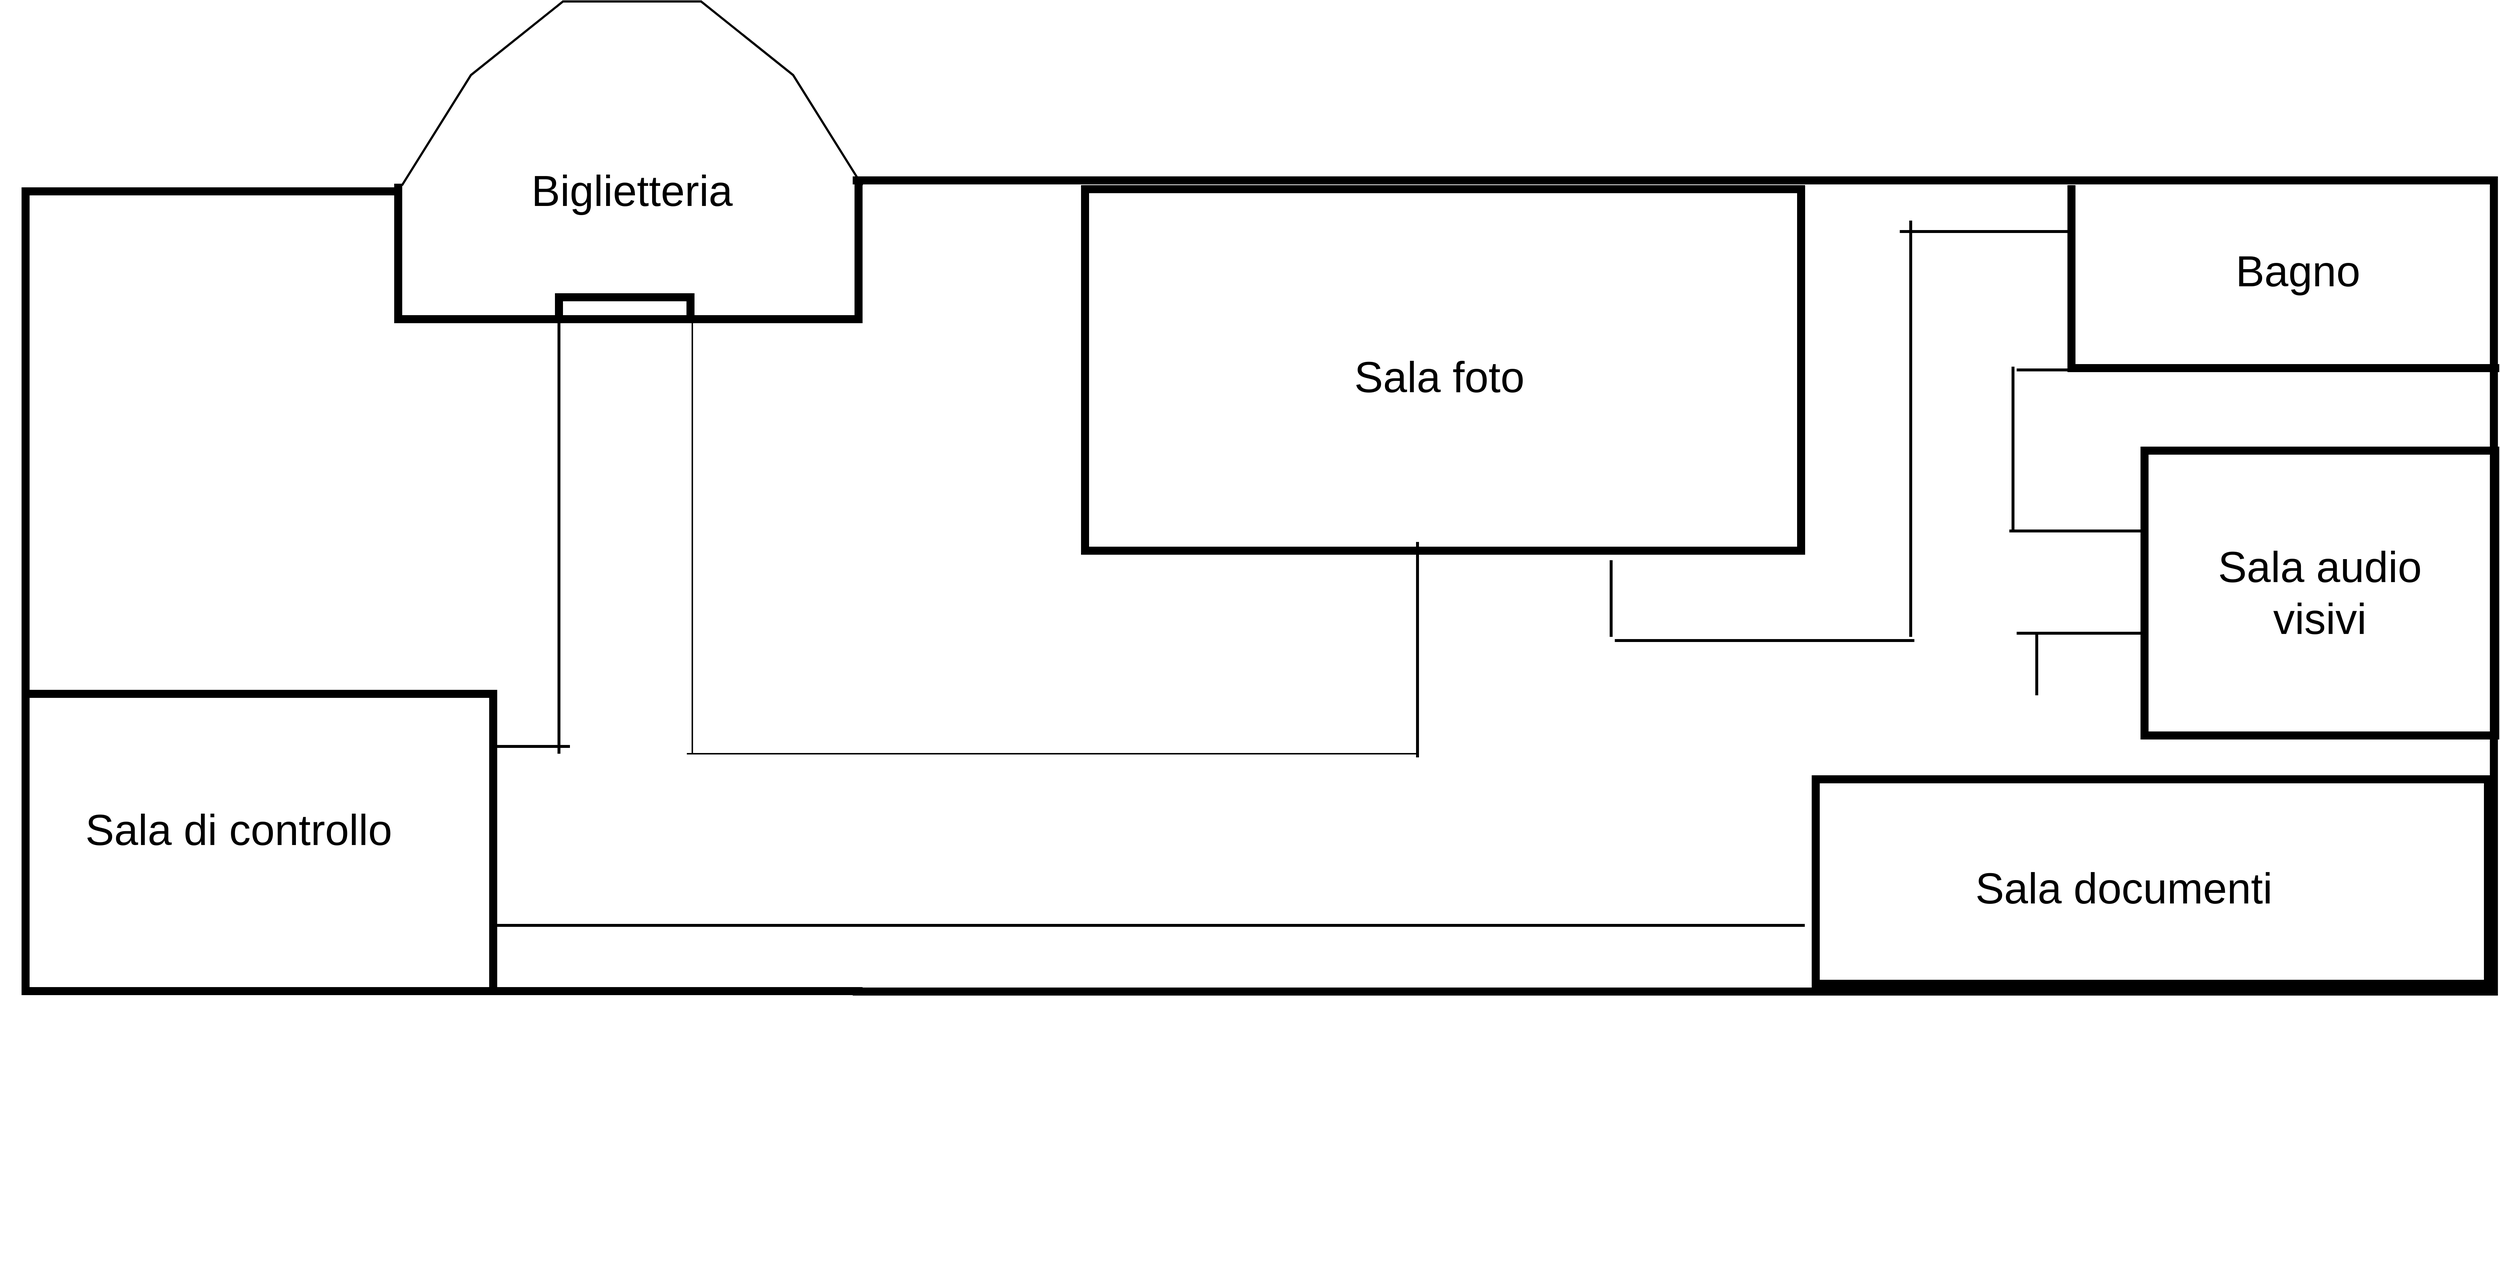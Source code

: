 <mxfile version="14.6.11" type="github">
  <diagram name="Page-1" id="38b20595-45e3-9b7f-d5ca-b57f44c5b66d">
    <mxGraphModel dx="5010" dy="3530" grid="1" gridSize="10" guides="1" tooltips="1" connect="1" arrows="1" fold="1" page="1" pageScale="1" pageWidth="1100" pageHeight="850" background="#ffffff" math="0" shadow="0">
      <root>
        <mxCell id="0" />
        <mxCell id="1" parent="0" />
        <mxCell id="48ef80bc37b76060-128" value="" style="verticalLabelPosition=bottom;html=1;verticalAlign=top;align=center;strokeWidth=1;shape=mxgraph.floorplan.wallU;fillColor=#000000;rounded=0;shadow=0;comic=0;fontFamily=Verdana;fontSize=12;rotation=90;" parent="1" vertex="1">
          <mxGeometry x="1452.51" y="-65" width="1120.62" height="2250.63" as="geometry" />
        </mxCell>
        <mxCell id="0ViuYaqTHa2aedugw1jy-3" value="" style="verticalLabelPosition=bottom;html=1;verticalAlign=top;align=center;shape=mxgraph.floorplan.windowBay;strokeWidth=3;aspect=fixed;direction=west;" vertex="1" parent="1">
          <mxGeometry x="270" y="260" width="630" height="252" as="geometry" />
        </mxCell>
        <mxCell id="0ViuYaqTHa2aedugw1jy-4" value="" style="verticalLabelPosition=bottom;html=1;verticalAlign=top;align=center;shape=mxgraph.floorplan.wall;fillColor=#000000;" vertex="1" parent="1">
          <mxGeometry x="-250" y="510" width="510" height="20" as="geometry" />
        </mxCell>
        <mxCell id="0ViuYaqTHa2aedugw1jy-5" value="" style="verticalLabelPosition=bottom;html=1;verticalAlign=top;align=center;shape=mxgraph.floorplan.wall;fillColor=#000000;direction=south;" vertex="1" parent="1">
          <mxGeometry x="-250" y="520" width="10" height="1100" as="geometry" />
        </mxCell>
        <mxCell id="0ViuYaqTHa2aedugw1jy-6" value="" style="verticalLabelPosition=bottom;html=1;verticalAlign=top;align=center;shape=mxgraph.floorplan.wall;fillColor=#000000;" vertex="1" parent="1">
          <mxGeometry x="-250" y="1210" width="1150" height="810" as="geometry" />
        </mxCell>
        <mxCell id="0ViuYaqTHa2aedugw1jy-7" value="" style="verticalLabelPosition=bottom;html=1;verticalAlign=top;align=center;shape=mxgraph.floorplan.wallU;fillColor=#000000;direction=west;" vertex="1" parent="1">
          <mxGeometry x="260" y="510" width="640" height="190" as="geometry" />
        </mxCell>
        <mxCell id="0ViuYaqTHa2aedugw1jy-17" value="Biglietteria" style="text;html=1;strokeColor=none;fillColor=none;align=center;verticalAlign=middle;whiteSpace=wrap;rounded=0;fontSize=59;" vertex="1" parent="1">
          <mxGeometry x="410" y="480" width="350" height="80" as="geometry" />
        </mxCell>
        <mxCell id="0ViuYaqTHa2aedugw1jy-18" value="" style="verticalLabelPosition=bottom;html=1;verticalAlign=top;align=center;shape=mxgraph.floorplan.wallCorner;fillColor=#000000;direction=north;fontSize=59;" vertex="1" parent="1">
          <mxGeometry x="2550" y="512" width="590" height="255" as="geometry" />
        </mxCell>
        <mxCell id="0ViuYaqTHa2aedugw1jy-20" value="" style="verticalLabelPosition=bottom;html=1;verticalAlign=top;align=center;shape=mxgraph.floorplan.room;fillColor=#000000;fontSize=59;" vertex="1" parent="1">
          <mxGeometry x="2650" y="870" width="490" height="400" as="geometry" />
        </mxCell>
        <mxCell id="0ViuYaqTHa2aedugw1jy-21" value="" style="verticalLabelPosition=bottom;html=1;verticalAlign=top;align=center;shape=mxgraph.floorplan.room;fillColor=#000000;fontSize=59;" vertex="1" parent="1">
          <mxGeometry x="2200" y="1320" width="930" height="290" as="geometry" />
        </mxCell>
        <mxCell id="0ViuYaqTHa2aedugw1jy-22" value="" style="verticalLabelPosition=bottom;html=1;verticalAlign=top;align=center;shape=mxgraph.floorplan.room;fillColor=#000000;fontSize=59;" vertex="1" parent="1">
          <mxGeometry x="1200" y="512" width="990" height="505" as="geometry" />
        </mxCell>
        <mxCell id="0ViuYaqTHa2aedugw1jy-24" value="Sala foto" style="text;html=1;strokeColor=none;fillColor=none;align=center;verticalAlign=middle;whiteSpace=wrap;rounded=0;fontSize=59;" vertex="1" parent="1">
          <mxGeometry x="1500" y="700" width="380" height="150" as="geometry" />
        </mxCell>
        <mxCell id="0ViuYaqTHa2aedugw1jy-25" value="Bagno" style="text;html=1;strokeColor=none;fillColor=none;align=center;verticalAlign=middle;whiteSpace=wrap;rounded=0;fontSize=59;" vertex="1" parent="1">
          <mxGeometry x="2680" y="540" width="370" height="180" as="geometry" />
        </mxCell>
        <mxCell id="0ViuYaqTHa2aedugw1jy-26" value="Sala audio visivi" style="text;html=1;strokeColor=none;fillColor=none;align=center;verticalAlign=middle;whiteSpace=wrap;rounded=0;fontSize=59;" vertex="1" parent="1">
          <mxGeometry x="2725" y="1010" width="340" height="120" as="geometry" />
        </mxCell>
        <mxCell id="0ViuYaqTHa2aedugw1jy-27" value="Sala documenti&amp;nbsp;" style="text;html=1;strokeColor=none;fillColor=none;align=center;verticalAlign=middle;whiteSpace=wrap;rounded=0;fontSize=59;" vertex="1" parent="1">
          <mxGeometry x="2370" y="1370" width="530" height="210" as="geometry" />
        </mxCell>
        <mxCell id="0ViuYaqTHa2aedugw1jy-28" value="" style="verticalLabelPosition=bottom;html=1;verticalAlign=top;align=center;shape=mxgraph.floorplan.wallU;fillColor=#000000;fontSize=59;" vertex="1" parent="1">
          <mxGeometry x="480" y="660" width="190" height="30" as="geometry" />
        </mxCell>
        <mxCell id="0ViuYaqTHa2aedugw1jy-30" value="" style="verticalLabelPosition=bottom;html=1;verticalAlign=top;align=center;shape=mxgraph.floorplan.room;fillColor=#000000;fontSize=59;" vertex="1" parent="1">
          <mxGeometry x="-250" y="1203" width="650" height="417" as="geometry" />
        </mxCell>
        <mxCell id="0ViuYaqTHa2aedugw1jy-32" value="Sala di controllo&amp;nbsp;" style="text;html=1;strokeColor=none;fillColor=none;align=center;verticalAlign=middle;whiteSpace=wrap;rounded=0;fontSize=59;" vertex="1" parent="1">
          <mxGeometry x="-280" y="1275" width="670" height="240" as="geometry" />
        </mxCell>
        <mxCell id="0ViuYaqTHa2aedugw1jy-42" value="" style="line;strokeWidth=2;html=1;fontSize=59;" vertex="1" parent="1">
          <mxGeometry x="660" y="1230" width="1000" height="120" as="geometry" />
        </mxCell>
        <mxCell id="0ViuYaqTHa2aedugw1jy-43" value="" style="line;strokeWidth=2;html=1;fontSize=59;direction=south;" vertex="1" parent="1">
          <mxGeometry x="-117.49" y="690" width="1570" height="600" as="geometry" />
        </mxCell>
        <mxCell id="0ViuYaqTHa2aedugw1jy-48" value="" style="line;strokeWidth=4;html=1;perimeter=backbonePerimeter;points=[];outlineConnect=0;fontSize=59;direction=south;" vertex="1" parent="1">
          <mxGeometry x="1620" y="1000" width="80" height="295" as="geometry" />
        </mxCell>
        <mxCell id="0ViuYaqTHa2aedugw1jy-50" value="" style="line;strokeWidth=4;html=1;perimeter=backbonePerimeter;points=[];outlineConnect=0;fontSize=59;direction=south;" vertex="1" parent="1">
          <mxGeometry x="480" y="690" width="10" height="600" as="geometry" />
        </mxCell>
        <mxCell id="0ViuYaqTHa2aedugw1jy-51" value="" style="line;strokeWidth=4;html=1;perimeter=backbonePerimeter;points=[];outlineConnect=0;fontSize=59;" vertex="1" parent="1">
          <mxGeometry x="390" y="1275" width="110" height="10" as="geometry" />
        </mxCell>
        <mxCell id="0ViuYaqTHa2aedugw1jy-52" value="" style="line;strokeWidth=4;html=1;perimeter=backbonePerimeter;points=[];outlineConnect=0;fontSize=59;" vertex="1" parent="1">
          <mxGeometry x="390" y="1520" width="1800" height="10" as="geometry" />
        </mxCell>
        <mxCell id="0ViuYaqTHa2aedugw1jy-53" value="" style="line;strokeWidth=4;html=1;perimeter=backbonePerimeter;points=[];outlineConnect=0;fontSize=59;direction=south;" vertex="1" parent="1">
          <mxGeometry x="1920" y="1025" width="10" height="105" as="geometry" />
        </mxCell>
        <mxCell id="0ViuYaqTHa2aedugw1jy-54" value="" style="line;strokeWidth=4;html=1;perimeter=backbonePerimeter;points=[];outlineConnect=0;fontSize=59;" vertex="1" parent="1">
          <mxGeometry x="1930" y="1130" width="410" height="10" as="geometry" />
        </mxCell>
        <mxCell id="0ViuYaqTHa2aedugw1jy-55" value="" style="line;strokeWidth=4;direction=south;html=1;perimeter=backbonePerimeter;points=[];outlineConnect=0;fontSize=59;" vertex="1" parent="1">
          <mxGeometry x="2330" y="560" width="10" height="570" as="geometry" />
        </mxCell>
        <mxCell id="0ViuYaqTHa2aedugw1jy-56" value="" style="line;strokeWidth=4;direction=west;html=1;perimeter=backbonePerimeter;points=[];outlineConnect=0;fontSize=59;" vertex="1" parent="1">
          <mxGeometry x="2320" y="560" width="230" height="30" as="geometry" />
        </mxCell>
        <mxCell id="0ViuYaqTHa2aedugw1jy-57" value="" style="line;strokeWidth=4;html=1;perimeter=backbonePerimeter;points=[];outlineConnect=0;fontSize=59;" vertex="1" parent="1">
          <mxGeometry x="2480" y="714.5" width="140" height="100" as="geometry" />
        </mxCell>
        <mxCell id="0ViuYaqTHa2aedugw1jy-58" value="" style="line;strokeWidth=4;html=1;perimeter=backbonePerimeter;points=[];outlineConnect=0;fontSize=59;direction=south;" vertex="1" parent="1">
          <mxGeometry x="2470" y="760" width="10" height="225" as="geometry" />
        </mxCell>
        <mxCell id="0ViuYaqTHa2aedugw1jy-59" value="" style="line;strokeWidth=4;html=1;perimeter=backbonePerimeter;points=[];outlineConnect=0;fontSize=59;" vertex="1" parent="1">
          <mxGeometry x="2470" y="970" width="190" height="30" as="geometry" />
        </mxCell>
        <mxCell id="0ViuYaqTHa2aedugw1jy-60" value="" style="line;strokeWidth=4;html=1;perimeter=backbonePerimeter;points=[];outlineConnect=0;fontSize=59;" vertex="1" parent="1">
          <mxGeometry x="2480" y="1100" width="180" height="50" as="geometry" />
        </mxCell>
        <mxCell id="0ViuYaqTHa2aedugw1jy-61" value="" style="line;strokeWidth=4;html=1;perimeter=backbonePerimeter;points=[];outlineConnect=0;fontSize=59;direction=south;" vertex="1" parent="1">
          <mxGeometry x="2090" y="1125" width="835" height="85" as="geometry" />
        </mxCell>
      </root>
    </mxGraphModel>
  </diagram>
</mxfile>
